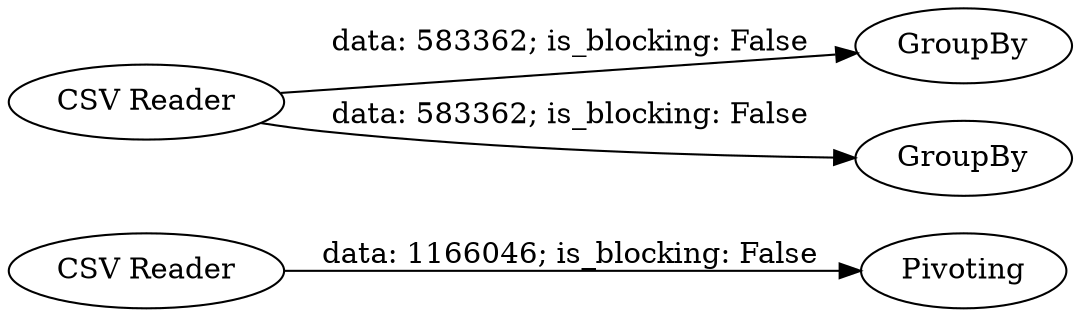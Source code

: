 digraph {
	"6514143715727937697_9" [label=Pivoting]
	"6514143715727937697_4" [label="CSV Reader"]
	"6514143715727937697_7" [label=GroupBy]
	"6514143715727937697_6" [label="CSV Reader"]
	"6514143715727937697_8" [label=GroupBy]
	"6514143715727937697_6" -> "6514143715727937697_7" [label="data: 583362; is_blocking: False"]
	"6514143715727937697_6" -> "6514143715727937697_8" [label="data: 583362; is_blocking: False"]
	"6514143715727937697_4" -> "6514143715727937697_9" [label="data: 1166046; is_blocking: False"]
	rankdir=LR
}
